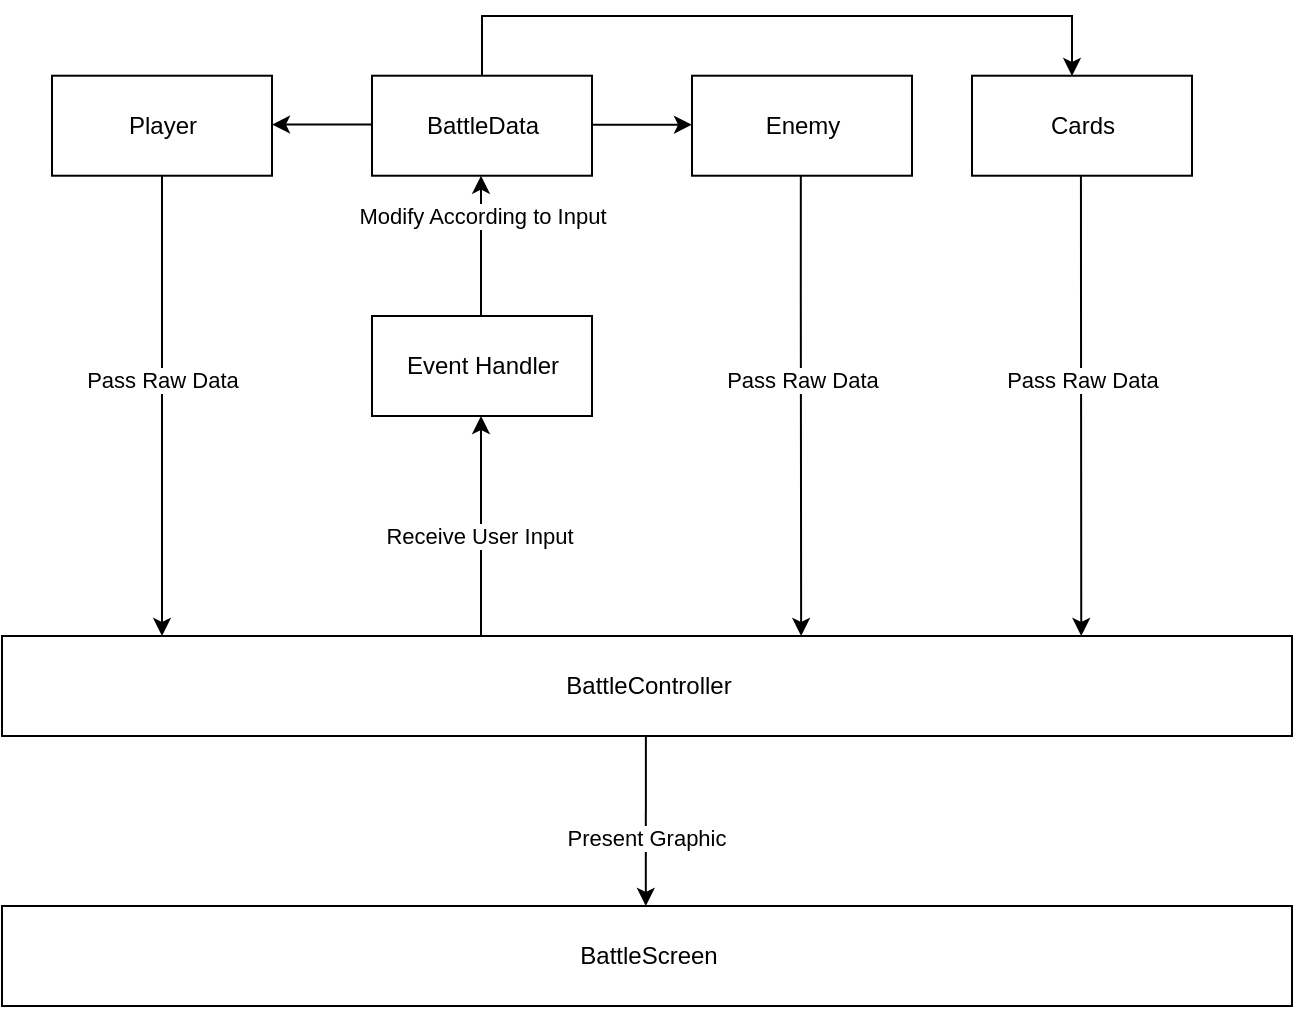<mxfile version="20.0.1" type="device"><diagram id="prtHgNgQTEPvFCAcTncT" name="Page-1"><mxGraphModel dx="1281" dy="870" grid="1" gridSize="10" guides="1" tooltips="1" connect="1" arrows="1" fold="1" page="1" pageScale="1" pageWidth="827" pageHeight="1169" math="0" shadow="0"><root><mxCell id="0"/><mxCell id="1" parent="0"/><mxCell id="xUDM1KPvBi-HCmAY5dvV-34" value="BattleController" style="html=1;" vertex="1" parent="1"><mxGeometry x="480" y="715" width="645" height="50" as="geometry"/></mxCell><mxCell id="xUDM1KPvBi-HCmAY5dvV-35" style="edgeStyle=orthogonalEdgeStyle;rounded=0;orthogonalLoop=1;jettySize=auto;html=1;exitX=0.5;exitY=0;exitDx=0;exitDy=0;entryX=0.5;entryY=1;entryDx=0;entryDy=0;" edge="1" parent="1"><mxGeometry relative="1" as="geometry"><mxPoint x="719.5" y="715" as="sourcePoint"/><mxPoint x="719.5" y="605" as="targetPoint"/></mxGeometry></mxCell><mxCell id="xUDM1KPvBi-HCmAY5dvV-36" value="Receive User Input&amp;nbsp;" style="edgeLabel;html=1;align=center;verticalAlign=middle;resizable=0;points=[];" vertex="1" connectable="0" parent="xUDM1KPvBi-HCmAY5dvV-35"><mxGeometry x="-0.291" relative="1" as="geometry"><mxPoint y="-11" as="offset"/></mxGeometry></mxCell><mxCell id="xUDM1KPvBi-HCmAY5dvV-37" value="Event Handler" style="html=1;" vertex="1" parent="1"><mxGeometry x="665" y="555" width="110" height="50" as="geometry"/></mxCell><mxCell id="xUDM1KPvBi-HCmAY5dvV-38" value="Modify According to Input" style="edgeStyle=orthogonalEdgeStyle;rounded=0;orthogonalLoop=1;jettySize=auto;html=1;exitX=0.5;exitY=0;exitDx=0;exitDy=0;entryX=0.5;entryY=1;entryDx=0;entryDy=0;" edge="1" parent="1"><mxGeometry x="0.429" relative="1" as="geometry"><mxPoint as="offset"/><mxPoint x="719.5" y="554.86" as="sourcePoint"/><mxPoint x="719.5" y="484.86" as="targetPoint"/></mxGeometry></mxCell><mxCell id="xUDM1KPvBi-HCmAY5dvV-40" value="BattleData" style="html=1;" vertex="1" parent="1"><mxGeometry x="665" y="434.86" width="110" height="50" as="geometry"/></mxCell><mxCell id="xUDM1KPvBi-HCmAY5dvV-42" style="edgeStyle=orthogonalEdgeStyle;rounded=0;orthogonalLoop=1;jettySize=auto;html=1;exitX=1;exitY=0.5;exitDx=0;exitDy=0;entryX=0;entryY=0.5;entryDx=0;entryDy=0;" edge="1" parent="1"><mxGeometry relative="1" as="geometry"><mxPoint x="775" y="459.36" as="sourcePoint"/><mxPoint x="825" y="459.36" as="targetPoint"/></mxGeometry></mxCell><mxCell id="xUDM1KPvBi-HCmAY5dvV-43" value="Player" style="html=1;" vertex="1" parent="1"><mxGeometry x="505" y="434.86" width="110" height="50" as="geometry"/></mxCell><mxCell id="xUDM1KPvBi-HCmAY5dvV-44" value="Enemy" style="html=1;" vertex="1" parent="1"><mxGeometry x="825" y="434.86" width="110" height="50" as="geometry"/></mxCell><mxCell id="xUDM1KPvBi-HCmAY5dvV-45" style="edgeStyle=orthogonalEdgeStyle;rounded=0;orthogonalLoop=1;jettySize=auto;html=1;exitX=0;exitY=0.5;exitDx=0;exitDy=0;" edge="1" parent="1"><mxGeometry relative="1" as="geometry"><mxPoint x="665.0" y="459.27" as="sourcePoint"/><mxPoint x="615.0" y="459.27" as="targetPoint"/></mxGeometry></mxCell><mxCell id="xUDM1KPvBi-HCmAY5dvV-50" style="edgeStyle=orthogonalEdgeStyle;rounded=0;orthogonalLoop=1;jettySize=auto;html=1;exitX=0.5;exitY=1;exitDx=0;exitDy=0;" edge="1" parent="1" source="xUDM1KPvBi-HCmAY5dvV-43"><mxGeometry relative="1" as="geometry"><mxPoint x="550.04" y="565.0" as="sourcePoint"/><mxPoint x="560" y="715" as="targetPoint"/><Array as="points"><mxPoint x="560" y="715"/></Array></mxGeometry></mxCell><mxCell id="xUDM1KPvBi-HCmAY5dvV-51" value="Pass Raw Data" style="edgeLabel;html=1;align=center;verticalAlign=middle;resizable=0;points=[];" vertex="1" connectable="0" parent="xUDM1KPvBi-HCmAY5dvV-50"><mxGeometry x="-0.297" y="1" relative="1" as="geometry"><mxPoint x="-1" y="21" as="offset"/></mxGeometry></mxCell><mxCell id="xUDM1KPvBi-HCmAY5dvV-52" style="edgeStyle=orthogonalEdgeStyle;rounded=0;orthogonalLoop=1;jettySize=auto;html=1;exitX=0.5;exitY=1;exitDx=0;exitDy=0;entryX=0.167;entryY=0;entryDx=0;entryDy=0;entryPerimeter=0;" edge="1" parent="1"><mxGeometry relative="1" as="geometry"><mxPoint x="879.41" y="484.86" as="sourcePoint"/><mxPoint x="879.57" y="715.0" as="targetPoint"/><Array as="points"><mxPoint x="879.41" y="545"/><mxPoint x="879.41" y="545"/></Array></mxGeometry></mxCell><mxCell id="xUDM1KPvBi-HCmAY5dvV-53" value="Pass Raw Data" style="edgeLabel;html=1;align=center;verticalAlign=middle;resizable=0;points=[];" vertex="1" connectable="0" parent="xUDM1KPvBi-HCmAY5dvV-52"><mxGeometry x="-0.297" y="1" relative="1" as="geometry"><mxPoint x="-1" y="21" as="offset"/></mxGeometry></mxCell><mxCell id="xUDM1KPvBi-HCmAY5dvV-54" value="Cards" style="html=1;" vertex="1" parent="1"><mxGeometry x="965" y="434.86" width="110" height="50" as="geometry"/></mxCell><mxCell id="xUDM1KPvBi-HCmAY5dvV-55" style="edgeStyle=orthogonalEdgeStyle;rounded=0;orthogonalLoop=1;jettySize=auto;html=1;exitX=0.5;exitY=0;exitDx=0;exitDy=0;" edge="1" parent="1" source="xUDM1KPvBi-HCmAY5dvV-40"><mxGeometry relative="1" as="geometry"><mxPoint x="785" y="469.36" as="sourcePoint"/><mxPoint x="1015" y="435" as="targetPoint"/><Array as="points"><mxPoint x="720" y="405"/><mxPoint x="1015" y="405"/><mxPoint x="1015" y="435"/></Array></mxGeometry></mxCell><mxCell id="xUDM1KPvBi-HCmAY5dvV-56" style="edgeStyle=orthogonalEdgeStyle;rounded=0;orthogonalLoop=1;jettySize=auto;html=1;exitX=0.5;exitY=1;exitDx=0;exitDy=0;entryX=0.167;entryY=0;entryDx=0;entryDy=0;entryPerimeter=0;" edge="1" parent="1"><mxGeometry relative="1" as="geometry"><mxPoint x="1019.47" y="484.86" as="sourcePoint"/><mxPoint x="1019.63" y="715.0" as="targetPoint"/><Array as="points"><mxPoint x="1019.47" y="545"/><mxPoint x="1019.47" y="545"/></Array></mxGeometry></mxCell><mxCell id="xUDM1KPvBi-HCmAY5dvV-57" value="Pass Raw Data" style="edgeLabel;html=1;align=center;verticalAlign=middle;resizable=0;points=[];" vertex="1" connectable="0" parent="xUDM1KPvBi-HCmAY5dvV-56"><mxGeometry x="-0.297" y="1" relative="1" as="geometry"><mxPoint x="-1" y="21" as="offset"/></mxGeometry></mxCell><mxCell id="xUDM1KPvBi-HCmAY5dvV-58" style="edgeStyle=orthogonalEdgeStyle;rounded=0;orthogonalLoop=1;jettySize=auto;html=1;exitX=0.5;exitY=1;exitDx=0;exitDy=0;entryX=0.5;entryY=0;entryDx=0;entryDy=0;" edge="1" parent="1" target="xUDM1KPvBi-HCmAY5dvV-60"><mxGeometry relative="1" as="geometry"><mxPoint x="801.94" y="765.0" as="sourcePoint"/><mxPoint x="800" y="850" as="targetPoint"/><Array as="points"><mxPoint x="802" y="850"/></Array></mxGeometry></mxCell><mxCell id="xUDM1KPvBi-HCmAY5dvV-59" value="Present Graphic" style="edgeLabel;html=1;align=center;verticalAlign=middle;resizable=0;points=[];" vertex="1" connectable="0" parent="xUDM1KPvBi-HCmAY5dvV-58"><mxGeometry x="-0.297" y="1" relative="1" as="geometry"><mxPoint x="-1" y="21" as="offset"/></mxGeometry></mxCell><mxCell id="xUDM1KPvBi-HCmAY5dvV-60" value="BattleScreen" style="html=1;" vertex="1" parent="1"><mxGeometry x="480" y="850" width="645" height="50" as="geometry"/></mxCell></root></mxGraphModel></diagram></mxfile>